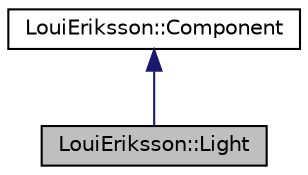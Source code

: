 digraph "LouiEriksson::Light"
{
 // LATEX_PDF_SIZE
  edge [fontname="Helvetica",fontsize="10",labelfontname="Helvetica",labelfontsize="10"];
  node [fontname="Helvetica",fontsize="10",shape=record];
  Node1 [label="LouiEriksson::Light",height=0.2,width=0.4,color="black", fillcolor="grey75", style="filled", fontcolor="black",tooltip=" "];
  Node2 -> Node1 [dir="back",color="midnightblue",fontsize="10",style="solid"];
  Node2 [label="LouiEriksson::Component",height=0.2,width=0.4,color="black", fillcolor="white", style="filled",URL="$class_loui_eriksson_1_1_component.html",tooltip="Represents a Component which can be attached to a GameObject."];
}
